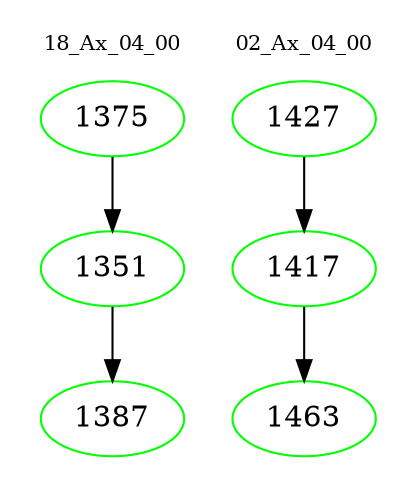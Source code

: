 digraph{
subgraph cluster_0 {
color = white
label = "18_Ax_04_00";
fontsize=10;
T0_1375 [label="1375", color="green"]
T0_1375 -> T0_1351 [color="black"]
T0_1351 [label="1351", color="green"]
T0_1351 -> T0_1387 [color="black"]
T0_1387 [label="1387", color="green"]
}
subgraph cluster_1 {
color = white
label = "02_Ax_04_00";
fontsize=10;
T1_1427 [label="1427", color="green"]
T1_1427 -> T1_1417 [color="black"]
T1_1417 [label="1417", color="green"]
T1_1417 -> T1_1463 [color="black"]
T1_1463 [label="1463", color="green"]
}
}
